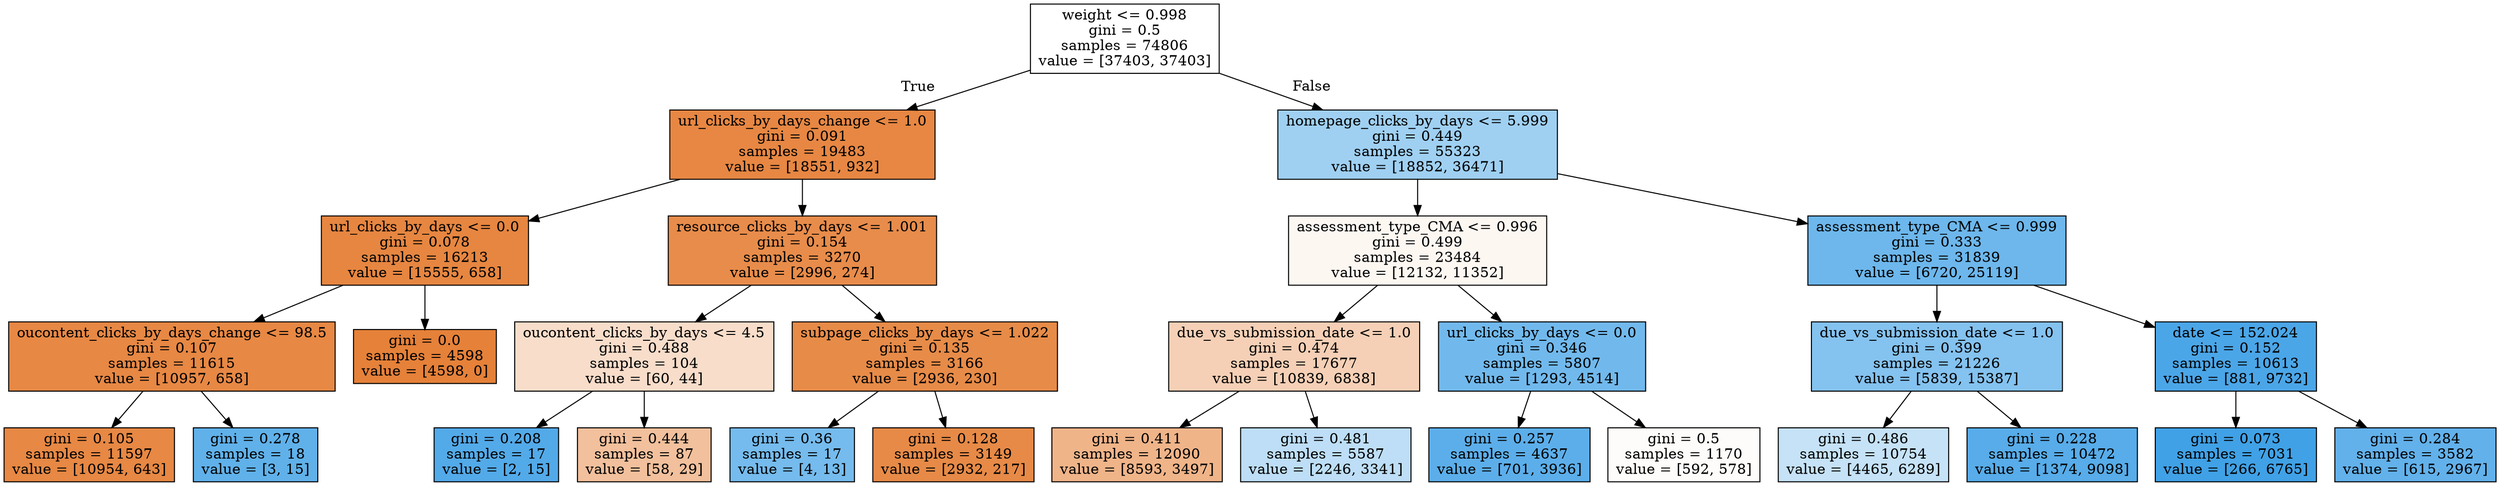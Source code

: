 digraph Tree {
node [shape=box, style="filled", color="black"] ;
0 [label="weight <= 0.998\ngini = 0.5\nsamples = 74806\nvalue = [37403, 37403]", fillcolor="#e5813900"] ;
1 [label="url_clicks_by_days_change <= 1.0\ngini = 0.091\nsamples = 19483\nvalue = [18551, 932]", fillcolor="#e58139f2"] ;
0 -> 1 [labeldistance=2.5, labelangle=45, headlabel="True"] ;
2 [label="url_clicks_by_days <= 0.0\ngini = 0.078\nsamples = 16213\nvalue = [15555, 658]", fillcolor="#e58139f4"] ;
1 -> 2 ;
3 [label="oucontent_clicks_by_days_change <= 98.5\ngini = 0.107\nsamples = 11615\nvalue = [10957, 658]", fillcolor="#e58139f0"] ;
2 -> 3 ;
4 [label="gini = 0.105\nsamples = 11597\nvalue = [10954, 643]", fillcolor="#e58139f0"] ;
3 -> 4 ;
5 [label="gini = 0.278\nsamples = 18\nvalue = [3, 15]", fillcolor="#399de5cc"] ;
3 -> 5 ;
6 [label="gini = 0.0\nsamples = 4598\nvalue = [4598, 0]", fillcolor="#e58139ff"] ;
2 -> 6 ;
7 [label="resource_clicks_by_days <= 1.001\ngini = 0.154\nsamples = 3270\nvalue = [2996, 274]", fillcolor="#e58139e8"] ;
1 -> 7 ;
8 [label="oucontent_clicks_by_days <= 4.5\ngini = 0.488\nsamples = 104\nvalue = [60, 44]", fillcolor="#e5813944"] ;
7 -> 8 ;
9 [label="gini = 0.208\nsamples = 17\nvalue = [2, 15]", fillcolor="#399de5dd"] ;
8 -> 9 ;
10 [label="gini = 0.444\nsamples = 87\nvalue = [58, 29]", fillcolor="#e581397f"] ;
8 -> 10 ;
11 [label="subpage_clicks_by_days <= 1.022\ngini = 0.135\nsamples = 3166\nvalue = [2936, 230]", fillcolor="#e58139eb"] ;
7 -> 11 ;
12 [label="gini = 0.36\nsamples = 17\nvalue = [4, 13]", fillcolor="#399de5b1"] ;
11 -> 12 ;
13 [label="gini = 0.128\nsamples = 3149\nvalue = [2932, 217]", fillcolor="#e58139ec"] ;
11 -> 13 ;
14 [label="homepage_clicks_by_days <= 5.999\ngini = 0.449\nsamples = 55323\nvalue = [18852, 36471]", fillcolor="#399de57b"] ;
0 -> 14 [labeldistance=2.5, labelangle=-45, headlabel="False"] ;
15 [label="assessment_type_CMA <= 0.996\ngini = 0.499\nsamples = 23484\nvalue = [12132, 11352]", fillcolor="#e5813910"] ;
14 -> 15 ;
16 [label="due_vs_submission_date <= 1.0\ngini = 0.474\nsamples = 17677\nvalue = [10839, 6838]", fillcolor="#e581395e"] ;
15 -> 16 ;
17 [label="gini = 0.411\nsamples = 12090\nvalue = [8593, 3497]", fillcolor="#e5813997"] ;
16 -> 17 ;
18 [label="gini = 0.481\nsamples = 5587\nvalue = [2246, 3341]", fillcolor="#399de554"] ;
16 -> 18 ;
19 [label="url_clicks_by_days <= 0.0\ngini = 0.346\nsamples = 5807\nvalue = [1293, 4514]", fillcolor="#399de5b6"] ;
15 -> 19 ;
20 [label="gini = 0.257\nsamples = 4637\nvalue = [701, 3936]", fillcolor="#399de5d2"] ;
19 -> 20 ;
21 [label="gini = 0.5\nsamples = 1170\nvalue = [592, 578]", fillcolor="#e5813906"] ;
19 -> 21 ;
22 [label="assessment_type_CMA <= 0.999\ngini = 0.333\nsamples = 31839\nvalue = [6720, 25119]", fillcolor="#399de5bb"] ;
14 -> 22 ;
23 [label="due_vs_submission_date <= 1.0\ngini = 0.399\nsamples = 21226\nvalue = [5839, 15387]", fillcolor="#399de59e"] ;
22 -> 23 ;
24 [label="gini = 0.486\nsamples = 10754\nvalue = [4465, 6289]", fillcolor="#399de54a"] ;
23 -> 24 ;
25 [label="gini = 0.228\nsamples = 10472\nvalue = [1374, 9098]", fillcolor="#399de5d8"] ;
23 -> 25 ;
26 [label="date <= 152.024\ngini = 0.152\nsamples = 10613\nvalue = [881, 9732]", fillcolor="#399de5e8"] ;
22 -> 26 ;
27 [label="gini = 0.073\nsamples = 7031\nvalue = [266, 6765]", fillcolor="#399de5f5"] ;
26 -> 27 ;
28 [label="gini = 0.284\nsamples = 3582\nvalue = [615, 2967]", fillcolor="#399de5ca"] ;
26 -> 28 ;
}
